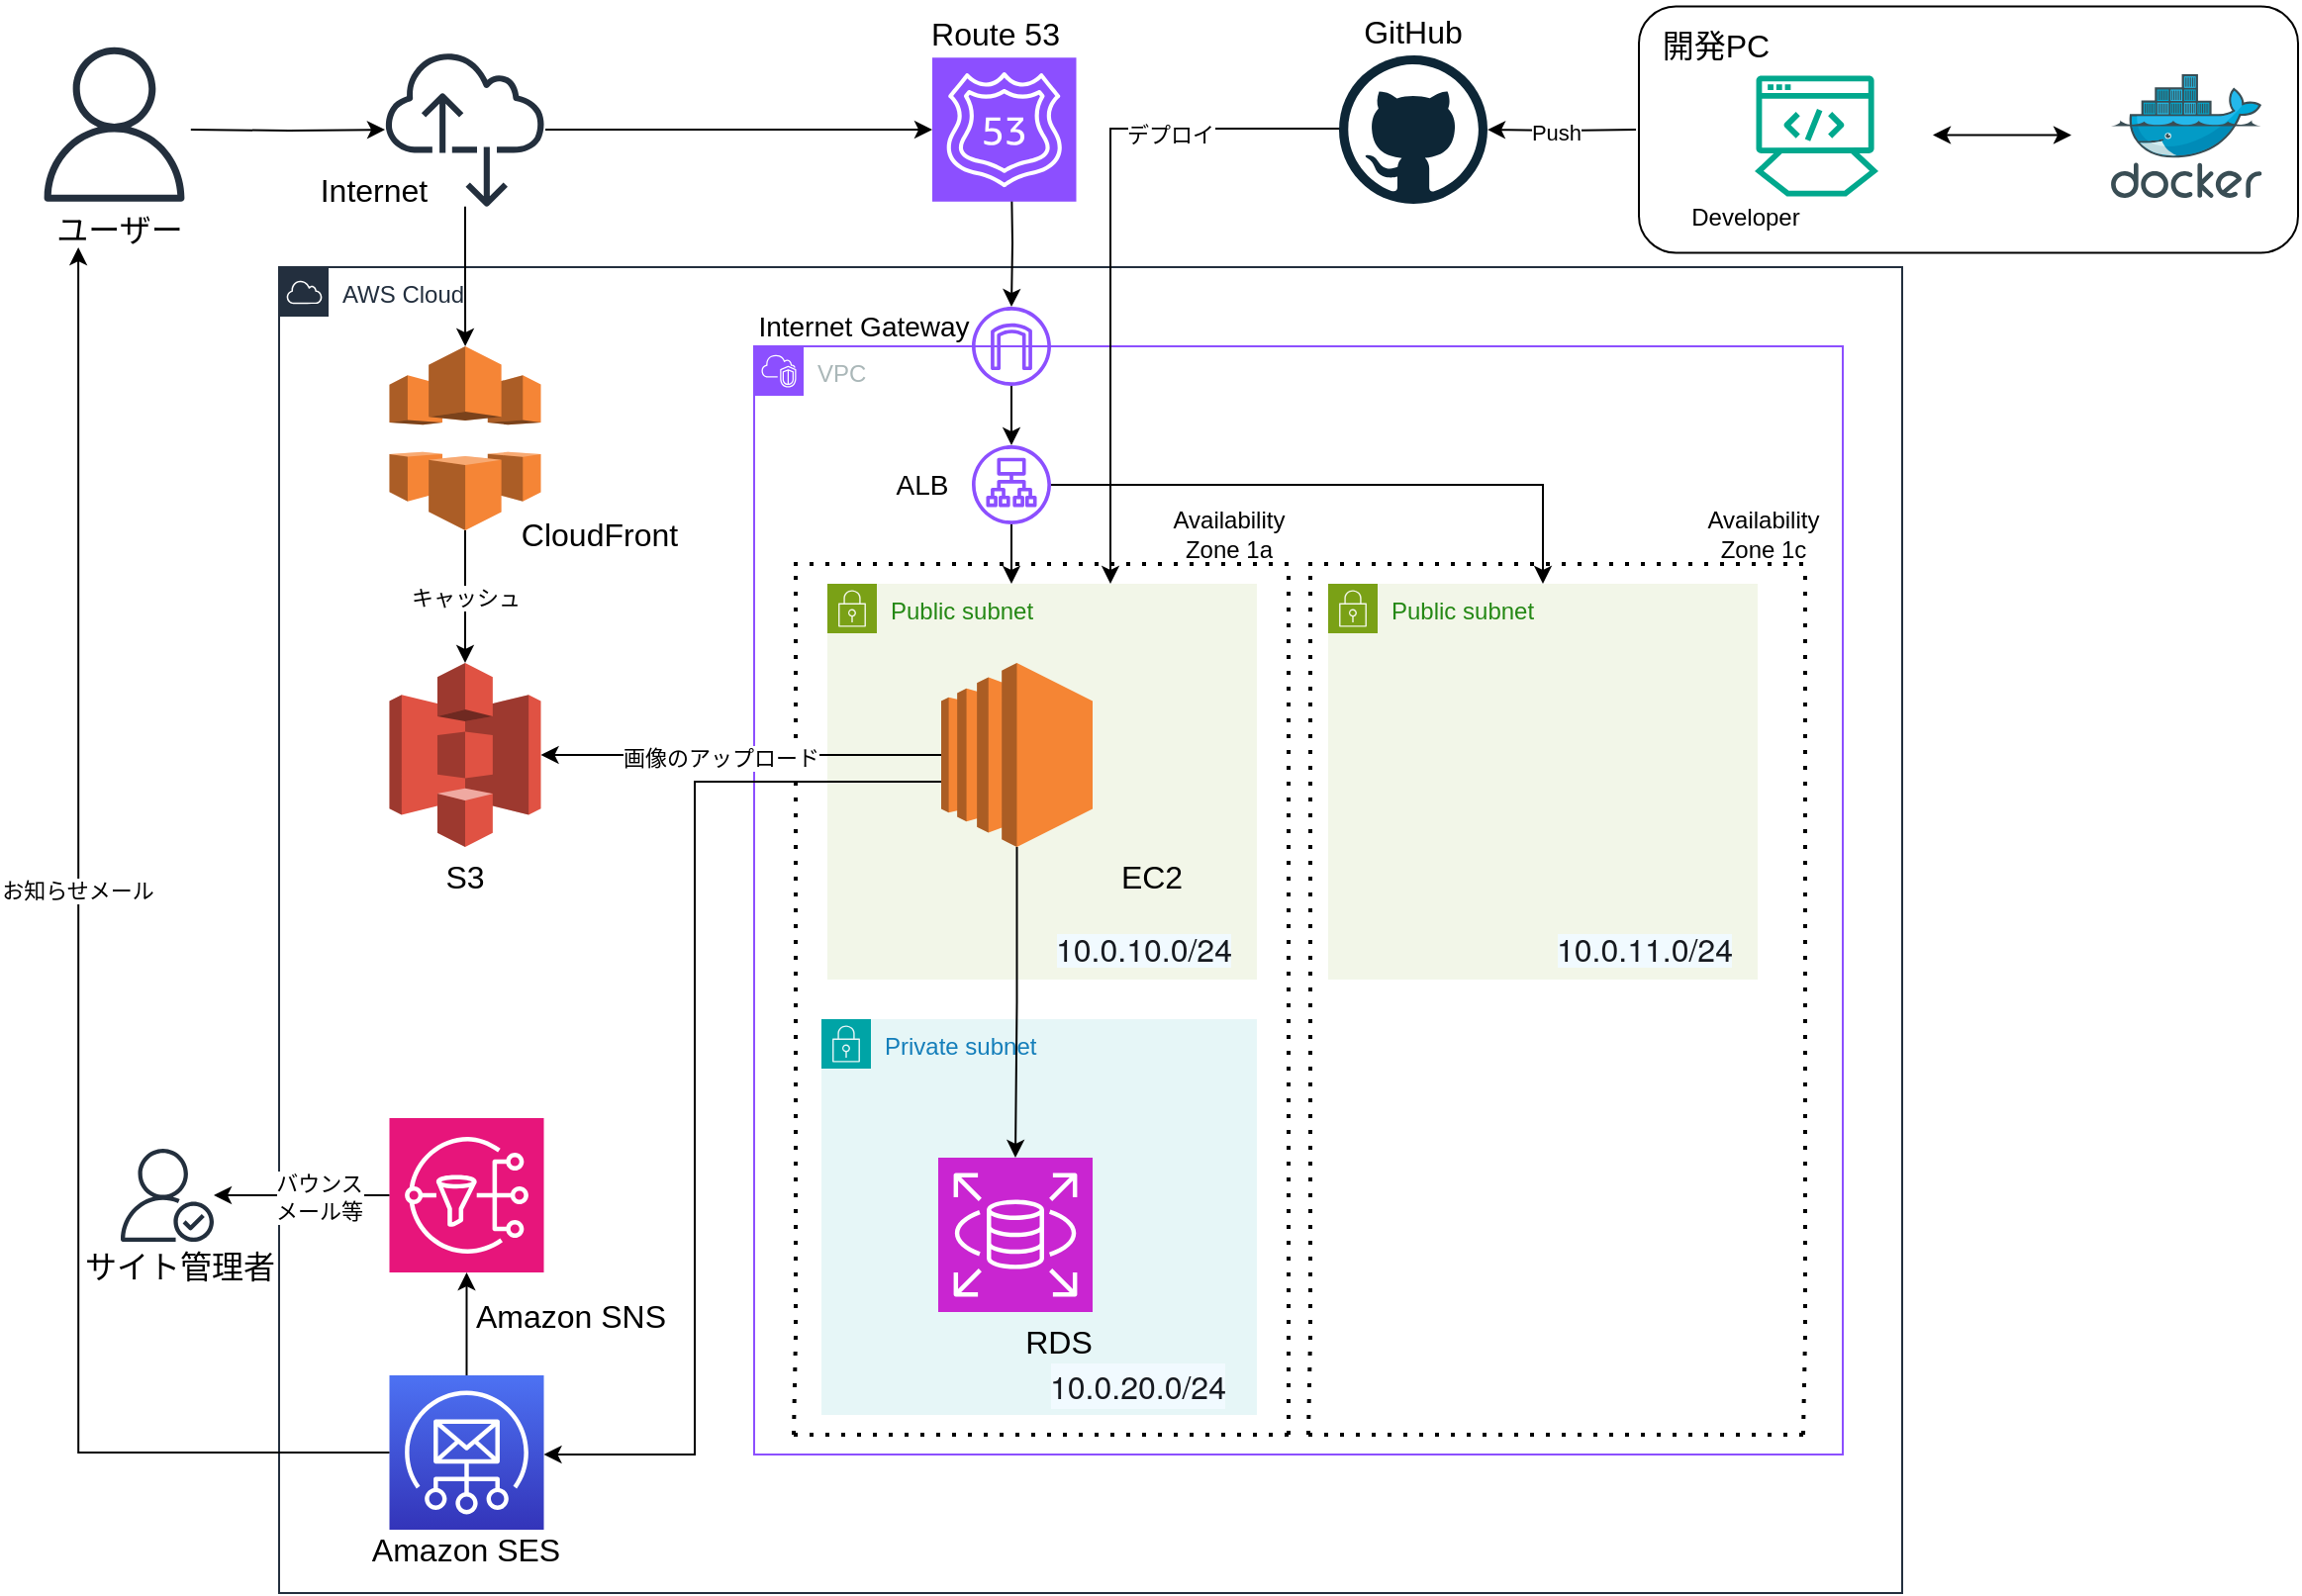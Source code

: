 <mxfile version="24.4.13" type="github">
  <diagram name="ページ1" id="szWeKx5pFOlwJt_7vksH">
    <mxGraphModel dx="1674" dy="786" grid="1" gridSize="10" guides="1" tooltips="1" connect="1" arrows="1" fold="1" page="1" pageScale="1" pageWidth="827" pageHeight="1169" math="0" shadow="0">
      <root>
        <mxCell id="0" />
        <mxCell id="1" parent="0" />
        <mxCell id="TT2iFtD28jyIN-6uqShI-1" value="AWS Cloud" style="points=[[0,0],[0.25,0],[0.5,0],[0.75,0],[1,0],[1,0.25],[1,0.5],[1,0.75],[1,1],[0.75,1],[0.5,1],[0.25,1],[0,1],[0,0.75],[0,0.5],[0,0.25]];outlineConnect=0;gradientColor=none;html=1;whiteSpace=wrap;fontSize=12;fontStyle=0;container=1;pointerEvents=0;collapsible=0;recursiveResize=0;shape=mxgraph.aws4.group;grIcon=mxgraph.aws4.group_aws_cloud;strokeColor=#232F3E;fillColor=none;verticalAlign=top;align=left;spacingLeft=30;fontColor=#232F3E;dashed=0;" parent="1" vertex="1">
          <mxGeometry x="140" y="170" width="820" height="670" as="geometry" />
        </mxCell>
        <mxCell id="TT2iFtD28jyIN-6uqShI-2" value="VPC" style="points=[[0,0],[0.25,0],[0.5,0],[0.75,0],[1,0],[1,0.25],[1,0.5],[1,0.75],[1,1],[0.75,1],[0.5,1],[0.25,1],[0,1],[0,0.75],[0,0.5],[0,0.25]];outlineConnect=0;gradientColor=none;html=1;whiteSpace=wrap;fontSize=12;fontStyle=0;container=1;pointerEvents=0;collapsible=0;recursiveResize=0;shape=mxgraph.aws4.group;grIcon=mxgraph.aws4.group_vpc2;strokeColor=#8C4FFF;fillColor=none;verticalAlign=top;align=left;spacingLeft=30;fontColor=#AAB7B8;dashed=0;" parent="TT2iFtD28jyIN-6uqShI-1" vertex="1">
          <mxGeometry x="240" y="40" width="550" height="560" as="geometry" />
        </mxCell>
        <mxCell id="TT2iFtD28jyIN-6uqShI-3" value="Public subnet" style="points=[[0,0],[0.25,0],[0.5,0],[0.75,0],[1,0],[1,0.25],[1,0.5],[1,0.75],[1,1],[0.75,1],[0.5,1],[0.25,1],[0,1],[0,0.75],[0,0.5],[0,0.25]];outlineConnect=0;gradientColor=none;html=1;whiteSpace=wrap;fontSize=12;fontStyle=0;container=1;pointerEvents=0;collapsible=0;recursiveResize=0;shape=mxgraph.aws4.group;grIcon=mxgraph.aws4.group_security_group;grStroke=0;strokeColor=#7AA116;fillColor=#F2F6E8;verticalAlign=top;align=left;spacingLeft=30;fontColor=#248814;dashed=0;" parent="TT2iFtD28jyIN-6uqShI-2" vertex="1">
          <mxGeometry x="37" y="120" width="217" height="200" as="geometry" />
        </mxCell>
        <mxCell id="TT2iFtD28jyIN-6uqShI-5" value="&lt;span style=&quot;font-size: 16px;&quot;&gt;EC2&lt;/span&gt;" style="text;html=1;align=center;verticalAlign=middle;whiteSpace=wrap;rounded=0;" parent="TT2iFtD28jyIN-6uqShI-3" vertex="1">
          <mxGeometry x="134" y="133" width="60" height="30" as="geometry" />
        </mxCell>
        <mxCell id="TT2iFtD28jyIN-6uqShI-6" value="&lt;span style=&quot;color: rgb(22, 25, 31); font-family: &amp;quot;Amazon Ember&amp;quot;, &amp;quot;Helvetica Neue&amp;quot;, Roboto, Arial, sans-serif; text-align: start; text-wrap: nowrap; background-color: rgb(241, 250, 255);&quot;&gt;&lt;font style=&quot;font-size: 16px;&quot;&gt;10.0.10.0/24&lt;/font&gt;&lt;/span&gt;" style="text;html=1;align=center;verticalAlign=middle;whiteSpace=wrap;rounded=0;" parent="TT2iFtD28jyIN-6uqShI-3" vertex="1">
          <mxGeometry x="110" y="169" width="100" height="30" as="geometry" />
        </mxCell>
        <mxCell id="_2Wj-928AClty6SUkouG-1" value="" style="outlineConnect=0;dashed=0;verticalLabelPosition=bottom;verticalAlign=top;align=center;html=1;shape=mxgraph.aws3.ec2;fillColor=#F58534;gradientColor=none;" parent="TT2iFtD28jyIN-6uqShI-3" vertex="1">
          <mxGeometry x="57.5" y="40" width="76.5" height="93" as="geometry" />
        </mxCell>
        <mxCell id="TT2iFtD28jyIN-6uqShI-7" value="Private subnet" style="points=[[0,0],[0.25,0],[0.5,0],[0.75,0],[1,0],[1,0.25],[1,0.5],[1,0.75],[1,1],[0.75,1],[0.5,1],[0.25,1],[0,1],[0,0.75],[0,0.5],[0,0.25]];outlineConnect=0;gradientColor=none;html=1;whiteSpace=wrap;fontSize=12;fontStyle=0;container=1;pointerEvents=0;collapsible=0;recursiveResize=0;shape=mxgraph.aws4.group;grIcon=mxgraph.aws4.group_security_group;grStroke=0;strokeColor=#00A4A6;fillColor=#E6F6F7;verticalAlign=top;align=left;spacingLeft=30;fontColor=#147EBA;dashed=0;" parent="TT2iFtD28jyIN-6uqShI-2" vertex="1">
          <mxGeometry x="34" y="340" width="220" height="200" as="geometry" />
        </mxCell>
        <mxCell id="TT2iFtD28jyIN-6uqShI-8" value="" style="sketch=0;points=[[0,0,0],[0.25,0,0],[0.5,0,0],[0.75,0,0],[1,0,0],[0,1,0],[0.25,1,0],[0.5,1,0],[0.75,1,0],[1,1,0],[0,0.25,0],[0,0.5,0],[0,0.75,0],[1,0.25,0],[1,0.5,0],[1,0.75,0]];outlineConnect=0;fontColor=#232F3E;fillColor=#C925D1;strokeColor=#ffffff;dashed=0;verticalLabelPosition=bottom;verticalAlign=top;align=center;html=1;fontSize=12;fontStyle=0;aspect=fixed;shape=mxgraph.aws4.resourceIcon;resIcon=mxgraph.aws4.rds;" parent="TT2iFtD28jyIN-6uqShI-7" vertex="1">
          <mxGeometry x="59" y="70" width="78" height="78" as="geometry" />
        </mxCell>
        <mxCell id="TT2iFtD28jyIN-6uqShI-9" value="&lt;span style=&quot;font-size: 16px;&quot;&gt;RDS&lt;/span&gt;" style="text;html=1;align=center;verticalAlign=middle;whiteSpace=wrap;rounded=0;" parent="TT2iFtD28jyIN-6uqShI-7" vertex="1">
          <mxGeometry x="90" y="148" width="60" height="30" as="geometry" />
        </mxCell>
        <mxCell id="TT2iFtD28jyIN-6uqShI-10" value="&lt;span style=&quot;color: rgb(22, 25, 31); font-family: &amp;quot;Amazon Ember&amp;quot;, &amp;quot;Helvetica Neue&amp;quot;, Roboto, Arial, sans-serif; font-size: 16px; text-align: start; text-wrap: nowrap; background-color: rgb(241, 250, 255);&quot;&gt;10.0.20.0/24&lt;/span&gt;" style="text;html=1;align=center;verticalAlign=middle;whiteSpace=wrap;rounded=0;" parent="TT2iFtD28jyIN-6uqShI-7" vertex="1">
          <mxGeometry x="110" y="170" width="100" height="30" as="geometry" />
        </mxCell>
        <mxCell id="SQyDNQfeGK3AQmLS2qU3-57" value="" style="endArrow=none;dashed=1;html=1;dashPattern=1 3;strokeWidth=2;rounded=0;" edge="1" parent="TT2iFtD28jyIN-6uqShI-7">
          <mxGeometry width="50" height="50" relative="1" as="geometry">
            <mxPoint x="-14" y="210" as="sourcePoint" />
            <mxPoint x="236" y="210" as="targetPoint" />
          </mxGeometry>
        </mxCell>
        <mxCell id="SQyDNQfeGK3AQmLS2qU3-4" value="Public subnet" style="points=[[0,0],[0.25,0],[0.5,0],[0.75,0],[1,0],[1,0.25],[1,0.5],[1,0.75],[1,1],[0.75,1],[0.5,1],[0.25,1],[0,1],[0,0.75],[0,0.5],[0,0.25]];outlineConnect=0;gradientColor=none;html=1;whiteSpace=wrap;fontSize=12;fontStyle=0;container=1;pointerEvents=0;collapsible=0;recursiveResize=0;shape=mxgraph.aws4.group;grIcon=mxgraph.aws4.group_security_group;grStroke=0;strokeColor=#7AA116;fillColor=#F2F6E8;verticalAlign=top;align=left;spacingLeft=30;fontColor=#248814;dashed=0;" vertex="1" parent="TT2iFtD28jyIN-6uqShI-2">
          <mxGeometry x="290" y="120" width="217" height="200" as="geometry" />
        </mxCell>
        <mxCell id="SQyDNQfeGK3AQmLS2qU3-6" value="&lt;span style=&quot;color: rgb(22, 25, 31); font-family: &amp;quot;Amazon Ember&amp;quot;, &amp;quot;Helvetica Neue&amp;quot;, Roboto, Arial, sans-serif; text-align: start; text-wrap: nowrap; background-color: rgb(241, 250, 255);&quot;&gt;&lt;font style=&quot;font-size: 16px;&quot;&gt;10.0.11.0/24&lt;/font&gt;&lt;/span&gt;" style="text;html=1;align=center;verticalAlign=middle;whiteSpace=wrap;rounded=0;" vertex="1" parent="SQyDNQfeGK3AQmLS2qU3-4">
          <mxGeometry x="110" y="169" width="100" height="30" as="geometry" />
        </mxCell>
        <mxCell id="SQyDNQfeGK3AQmLS2qU3-22" value="" style="endArrow=none;dashed=1;html=1;dashPattern=1 3;strokeWidth=2;rounded=0;" edge="1" parent="TT2iFtD28jyIN-6uqShI-2">
          <mxGeometry width="50" height="50" relative="1" as="geometry">
            <mxPoint x="270" y="550" as="sourcePoint" />
            <mxPoint x="270" y="110" as="targetPoint" />
            <Array as="points">
              <mxPoint x="270" y="500" />
            </Array>
          </mxGeometry>
        </mxCell>
        <mxCell id="SQyDNQfeGK3AQmLS2qU3-23" value="" style="edgeStyle=orthogonalEdgeStyle;rounded=0;orthogonalLoop=1;jettySize=auto;html=1;" edge="1" parent="TT2iFtD28jyIN-6uqShI-2" source="_2Wj-928AClty6SUkouG-1" target="TT2iFtD28jyIN-6uqShI-8">
          <mxGeometry relative="1" as="geometry" />
        </mxCell>
        <mxCell id="SQyDNQfeGK3AQmLS2qU3-24" value="Availability Zone 1a" style="text;html=1;align=center;verticalAlign=middle;whiteSpace=wrap;rounded=0;" vertex="1" parent="TT2iFtD28jyIN-6uqShI-2">
          <mxGeometry x="210" y="80" width="60" height="30" as="geometry" />
        </mxCell>
        <mxCell id="SQyDNQfeGK3AQmLS2qU3-25" value="Availability Zone 1c" style="text;html=1;align=center;verticalAlign=middle;whiteSpace=wrap;rounded=0;" vertex="1" parent="TT2iFtD28jyIN-6uqShI-2">
          <mxGeometry x="480" y="80" width="60" height="30" as="geometry" />
        </mxCell>
        <mxCell id="SQyDNQfeGK3AQmLS2qU3-33" value="" style="edgeStyle=orthogonalEdgeStyle;rounded=0;orthogonalLoop=1;jettySize=auto;html=1;" edge="1" parent="TT2iFtD28jyIN-6uqShI-2" source="SQyDNQfeGK3AQmLS2qU3-12">
          <mxGeometry relative="1" as="geometry">
            <mxPoint x="130" y="120" as="targetPoint" />
          </mxGeometry>
        </mxCell>
        <mxCell id="SQyDNQfeGK3AQmLS2qU3-34" value="" style="edgeStyle=orthogonalEdgeStyle;rounded=0;orthogonalLoop=1;jettySize=auto;html=1;" edge="1" parent="TT2iFtD28jyIN-6uqShI-2" source="SQyDNQfeGK3AQmLS2qU3-12" target="SQyDNQfeGK3AQmLS2qU3-4">
          <mxGeometry relative="1" as="geometry" />
        </mxCell>
        <mxCell id="SQyDNQfeGK3AQmLS2qU3-12" value="" style="sketch=0;outlineConnect=0;fontColor=#232F3E;gradientColor=none;fillColor=#8C4FFF;strokeColor=none;dashed=0;verticalLabelPosition=bottom;verticalAlign=top;align=center;html=1;fontSize=12;fontStyle=0;aspect=fixed;pointerEvents=1;shape=mxgraph.aws4.application_load_balancer;direction=east;" vertex="1" parent="TT2iFtD28jyIN-6uqShI-2">
          <mxGeometry x="110" y="50" width="40" height="40" as="geometry" />
        </mxCell>
        <mxCell id="SQyDNQfeGK3AQmLS2qU3-31" value="" style="edgeStyle=orthogonalEdgeStyle;rounded=0;orthogonalLoop=1;jettySize=auto;html=1;" edge="1" parent="TT2iFtD28jyIN-6uqShI-2" source="TT2iFtD28jyIN-6uqShI-14" target="SQyDNQfeGK3AQmLS2qU3-12">
          <mxGeometry relative="1" as="geometry" />
        </mxCell>
        <mxCell id="TT2iFtD28jyIN-6uqShI-14" value="" style="sketch=0;outlineConnect=0;fontColor=#232F3E;gradientColor=none;fillColor=#8C4FFF;strokeColor=none;dashed=0;verticalLabelPosition=bottom;verticalAlign=top;align=center;html=1;fontSize=12;fontStyle=0;aspect=fixed;pointerEvents=1;shape=mxgraph.aws4.internet_gateway;" parent="TT2iFtD28jyIN-6uqShI-2" vertex="1">
          <mxGeometry x="110" y="-20" width="40" height="40" as="geometry" />
        </mxCell>
        <mxCell id="SQyDNQfeGK3AQmLS2qU3-13" value="&lt;span style=&quot;font-size: 14px;&quot;&gt;ALB&lt;/span&gt;" style="text;html=1;align=center;verticalAlign=middle;whiteSpace=wrap;rounded=0;" vertex="1" parent="TT2iFtD28jyIN-6uqShI-2">
          <mxGeometry x="60" y="60" width="50" height="20" as="geometry" />
        </mxCell>
        <mxCell id="SQyDNQfeGK3AQmLS2qU3-55" value="" style="endArrow=none;dashed=1;html=1;dashPattern=1 3;strokeWidth=2;rounded=0;" edge="1" parent="TT2iFtD28jyIN-6uqShI-2">
          <mxGeometry width="50" height="50" relative="1" as="geometry">
            <mxPoint x="20" y="550" as="sourcePoint" />
            <mxPoint x="21" y="110" as="targetPoint" />
            <Array as="points">
              <mxPoint x="21" y="500" />
            </Array>
          </mxGeometry>
        </mxCell>
        <mxCell id="SQyDNQfeGK3AQmLS2qU3-59" value="" style="endArrow=none;dashed=1;html=1;dashPattern=1 3;strokeWidth=2;rounded=0;" edge="1" parent="TT2iFtD28jyIN-6uqShI-2">
          <mxGeometry width="50" height="50" relative="1" as="geometry">
            <mxPoint x="20" y="110" as="sourcePoint" />
            <mxPoint x="270" y="110" as="targetPoint" />
          </mxGeometry>
        </mxCell>
        <mxCell id="SQyDNQfeGK3AQmLS2qU3-60" value="" style="endArrow=none;dashed=1;html=1;dashPattern=1 3;strokeWidth=2;rounded=0;" edge="1" parent="TT2iFtD28jyIN-6uqShI-2">
          <mxGeometry width="50" height="50" relative="1" as="geometry">
            <mxPoint x="280" y="110" as="sourcePoint" />
            <mxPoint x="530" y="110" as="targetPoint" />
          </mxGeometry>
        </mxCell>
        <mxCell id="SQyDNQfeGK3AQmLS2qU3-61" value="" style="endArrow=none;dashed=1;html=1;dashPattern=1 3;strokeWidth=2;rounded=0;" edge="1" parent="TT2iFtD28jyIN-6uqShI-2">
          <mxGeometry width="50" height="50" relative="1" as="geometry">
            <mxPoint x="280" y="550" as="sourcePoint" />
            <mxPoint x="281" y="110" as="targetPoint" />
            <Array as="points">
              <mxPoint x="281" y="500" />
            </Array>
          </mxGeometry>
        </mxCell>
        <mxCell id="SQyDNQfeGK3AQmLS2qU3-62" value="" style="endArrow=none;dashed=1;html=1;dashPattern=1 3;strokeWidth=2;rounded=0;" edge="1" parent="TT2iFtD28jyIN-6uqShI-2">
          <mxGeometry width="50" height="50" relative="1" as="geometry">
            <mxPoint x="530" y="550" as="sourcePoint" />
            <mxPoint x="531" y="110" as="targetPoint" />
            <Array as="points">
              <mxPoint x="531" y="500" />
            </Array>
          </mxGeometry>
        </mxCell>
        <mxCell id="SQyDNQfeGK3AQmLS2qU3-63" value="" style="endArrow=none;dashed=1;html=1;dashPattern=1 3;strokeWidth=2;rounded=0;" edge="1" parent="TT2iFtD28jyIN-6uqShI-2">
          <mxGeometry width="50" height="50" relative="1" as="geometry">
            <mxPoint x="280" y="550" as="sourcePoint" />
            <mxPoint x="530" y="550" as="targetPoint" />
          </mxGeometry>
        </mxCell>
        <mxCell id="TT2iFtD28jyIN-6uqShI-16" value="&lt;font style=&quot;font-size: 14px;&quot;&gt;Internet Gateway&lt;/font&gt;" style="text;html=1;align=center;verticalAlign=middle;whiteSpace=wrap;rounded=0;" parent="TT2iFtD28jyIN-6uqShI-1" vertex="1">
          <mxGeometry x="230" y="20" width="131" height="20" as="geometry" />
        </mxCell>
        <mxCell id="_2Wj-928AClty6SUkouG-5" value="" style="outlineConnect=0;dashed=0;verticalLabelPosition=bottom;verticalAlign=top;align=center;html=1;shape=mxgraph.aws3.cloudfront;fillColor=#F58536;gradientColor=none;" parent="TT2iFtD28jyIN-6uqShI-1" vertex="1">
          <mxGeometry x="55.75" y="40" width="76.5" height="93" as="geometry" />
        </mxCell>
        <mxCell id="_2Wj-928AClty6SUkouG-7" value="&lt;span style=&quot;font-size: 16px;&quot;&gt;CloudFront&lt;/span&gt;" style="text;html=1;align=center;verticalAlign=middle;whiteSpace=wrap;rounded=0;" parent="TT2iFtD28jyIN-6uqShI-1" vertex="1">
          <mxGeometry x="132.25" y="120" width="60" height="30" as="geometry" />
        </mxCell>
        <mxCell id="SQyDNQfeGK3AQmLS2qU3-27" style="edgeStyle=orthogonalEdgeStyle;rounded=0;orthogonalLoop=1;jettySize=auto;html=1;" edge="1" parent="TT2iFtD28jyIN-6uqShI-1" target="TT2iFtD28jyIN-6uqShI-14">
          <mxGeometry relative="1" as="geometry">
            <mxPoint x="370" y="-45.5" as="sourcePoint" />
          </mxGeometry>
        </mxCell>
        <mxCell id="_2Wj-928AClty6SUkouG-4" value="" style="outlineConnect=0;dashed=0;verticalLabelPosition=bottom;verticalAlign=top;align=center;html=1;shape=mxgraph.aws3.s3;fillColor=#E05243;gradientColor=none;" parent="TT2iFtD28jyIN-6uqShI-1" vertex="1">
          <mxGeometry x="55.75" y="200" width="76.5" height="93" as="geometry" />
        </mxCell>
        <mxCell id="_2Wj-928AClty6SUkouG-22" value="" style="edgeStyle=orthogonalEdgeStyle;rounded=0;orthogonalLoop=1;jettySize=auto;html=1;" parent="TT2iFtD28jyIN-6uqShI-1" source="_2Wj-928AClty6SUkouG-5" target="_2Wj-928AClty6SUkouG-4" edge="1">
          <mxGeometry relative="1" as="geometry" />
        </mxCell>
        <mxCell id="_2Wj-928AClty6SUkouG-24" value="キャッシュ" style="edgeLabel;html=1;align=center;verticalAlign=middle;resizable=0;points=[];" parent="_2Wj-928AClty6SUkouG-22" vertex="1" connectable="0">
          <mxGeometry x="0.012" relative="1" as="geometry">
            <mxPoint as="offset" />
          </mxGeometry>
        </mxCell>
        <mxCell id="SQyDNQfeGK3AQmLS2qU3-35" style="edgeStyle=orthogonalEdgeStyle;rounded=0;orthogonalLoop=1;jettySize=auto;html=1;" edge="1" parent="TT2iFtD28jyIN-6uqShI-1" source="_2Wj-928AClty6SUkouG-1" target="_2Wj-928AClty6SUkouG-4">
          <mxGeometry relative="1" as="geometry" />
        </mxCell>
        <mxCell id="SQyDNQfeGK3AQmLS2qU3-36" value="画像のアップロード" style="edgeLabel;html=1;align=center;verticalAlign=middle;resizable=0;points=[];" vertex="1" connectable="0" parent="SQyDNQfeGK3AQmLS2qU3-35">
          <mxGeometry x="0.113" y="1" relative="1" as="geometry">
            <mxPoint x="1" as="offset" />
          </mxGeometry>
        </mxCell>
        <mxCell id="SQyDNQfeGK3AQmLS2qU3-44" value="" style="edgeStyle=orthogonalEdgeStyle;rounded=0;orthogonalLoop=1;jettySize=auto;html=1;" edge="1" parent="TT2iFtD28jyIN-6uqShI-1" source="SQyDNQfeGK3AQmLS2qU3-37" target="SQyDNQfeGK3AQmLS2qU3-43">
          <mxGeometry relative="1" as="geometry" />
        </mxCell>
        <mxCell id="SQyDNQfeGK3AQmLS2qU3-37" value="" style="sketch=0;points=[[0,0,0],[0.25,0,0],[0.5,0,0],[0.75,0,0],[1,0,0],[0,1,0],[0.25,1,0],[0.5,1,0],[0.75,1,0],[1,1,0],[0,0.25,0],[0,0.5,0],[0,0.75,0],[1,0.25,0],[1,0.5,0],[1,0.75,0]];outlineConnect=0;fontColor=#232F3E;gradientColor=#4D72F3;gradientDirection=north;fillColor=#3334B9;strokeColor=#ffffff;dashed=0;verticalLabelPosition=bottom;verticalAlign=top;align=center;html=1;fontSize=12;fontStyle=0;aspect=fixed;shape=mxgraph.aws4.resourceIcon;resIcon=mxgraph.aws4.simple_email_service;" vertex="1" parent="TT2iFtD28jyIN-6uqShI-1">
          <mxGeometry x="55.75" y="560" width="78" height="78" as="geometry" />
        </mxCell>
        <mxCell id="SQyDNQfeGK3AQmLS2qU3-38" style="edgeStyle=orthogonalEdgeStyle;rounded=0;orthogonalLoop=1;jettySize=auto;html=1;" edge="1" parent="TT2iFtD28jyIN-6uqShI-1" source="_2Wj-928AClty6SUkouG-1" target="SQyDNQfeGK3AQmLS2qU3-37">
          <mxGeometry relative="1" as="geometry">
            <Array as="points">
              <mxPoint x="210" y="260" />
              <mxPoint x="210" y="600" />
            </Array>
          </mxGeometry>
        </mxCell>
        <mxCell id="_2Wj-928AClty6SUkouG-8" value="&lt;span style=&quot;font-size: 16px;&quot;&gt;S3&lt;/span&gt;" style="text;html=1;align=center;verticalAlign=middle;whiteSpace=wrap;rounded=0;" parent="TT2iFtD28jyIN-6uqShI-1" vertex="1">
          <mxGeometry x="64" y="293" width="60" height="30" as="geometry" />
        </mxCell>
        <mxCell id="SQyDNQfeGK3AQmLS2qU3-39" value="&lt;span style=&quot;font-size: 16px;&quot;&gt;Amazon SES&lt;/span&gt;" style="text;html=1;align=center;verticalAlign=middle;whiteSpace=wrap;rounded=0;" vertex="1" parent="TT2iFtD28jyIN-6uqShI-1">
          <mxGeometry x="26.5" y="638" width="135" height="20" as="geometry" />
        </mxCell>
        <mxCell id="SQyDNQfeGK3AQmLS2qU3-43" value="" style="sketch=0;points=[[0,0,0],[0.25,0,0],[0.5,0,0],[0.75,0,0],[1,0,0],[0,1,0],[0.25,1,0],[0.5,1,0],[0.75,1,0],[1,1,0],[0,0.25,0],[0,0.5,0],[0,0.75,0],[1,0.25,0],[1,0.5,0],[1,0.75,0]];outlineConnect=0;fontColor=#232F3E;fillColor=#E7157B;strokeColor=#ffffff;dashed=0;verticalLabelPosition=bottom;verticalAlign=top;align=center;html=1;fontSize=12;fontStyle=0;aspect=fixed;shape=mxgraph.aws4.resourceIcon;resIcon=mxgraph.aws4.sns;" vertex="1" parent="TT2iFtD28jyIN-6uqShI-1">
          <mxGeometry x="55.75" y="430" width="78" height="78" as="geometry" />
        </mxCell>
        <mxCell id="SQyDNQfeGK3AQmLS2qU3-45" value="&lt;span style=&quot;font-size: 16px;&quot;&gt;Amazon SN&lt;/span&gt;&lt;span style=&quot;font-size: 16px; background-color: initial;&quot;&gt;S&lt;/span&gt;" style="text;html=1;align=center;verticalAlign=middle;whiteSpace=wrap;rounded=0;" vertex="1" parent="TT2iFtD28jyIN-6uqShI-1">
          <mxGeometry x="80" y="520" width="135" height="20" as="geometry" />
        </mxCell>
        <mxCell id="_2Wj-928AClty6SUkouG-12" value="" style="edgeStyle=orthogonalEdgeStyle;rounded=0;orthogonalLoop=1;jettySize=auto;html=1;" parent="1" source="TT2iFtD28jyIN-6uqShI-18" target="_2Wj-928AClty6SUkouG-5" edge="1">
          <mxGeometry relative="1" as="geometry" />
        </mxCell>
        <mxCell id="TT2iFtD28jyIN-6uqShI-18" value="" style="sketch=0;outlineConnect=0;fontColor=#232F3E;gradientColor=none;fillColor=#232F3D;strokeColor=none;dashed=0;verticalLabelPosition=bottom;verticalAlign=top;align=center;html=1;fontSize=12;fontStyle=0;aspect=fixed;pointerEvents=1;shape=mxgraph.aws4.internet_alt2;" parent="1" vertex="1">
          <mxGeometry x="193.5" y="60" width="81" height="81" as="geometry" />
        </mxCell>
        <mxCell id="TT2iFtD28jyIN-6uqShI-19" style="edgeStyle=orthogonalEdgeStyle;rounded=0;orthogonalLoop=1;jettySize=auto;html=1;" parent="1" target="TT2iFtD28jyIN-6uqShI-18" edge="1">
          <mxGeometry relative="1" as="geometry">
            <mxPoint x="95.415" y="100.5" as="sourcePoint" />
          </mxGeometry>
        </mxCell>
        <mxCell id="TT2iFtD28jyIN-6uqShI-21" value="&lt;span style=&quot;font-size: 16px;&quot;&gt;ユーザー&lt;/span&gt;" style="text;html=1;align=center;verticalAlign=middle;whiteSpace=wrap;rounded=0;" parent="1" vertex="1">
          <mxGeometry x="17.75" y="141" width="83.25" height="19" as="geometry" />
        </mxCell>
        <mxCell id="TT2iFtD28jyIN-6uqShI-22" value="&lt;span style=&quot;font-size: 16px;&quot;&gt;Internet&lt;/span&gt;" style="text;html=1;align=center;verticalAlign=middle;whiteSpace=wrap;rounded=0;" parent="1" vertex="1">
          <mxGeometry x="157.75" y="115.75" width="60" height="30" as="geometry" />
        </mxCell>
        <mxCell id="TT2iFtD28jyIN-6uqShI-51" style="edgeStyle=orthogonalEdgeStyle;rounded=0;orthogonalLoop=1;jettySize=auto;html=1;exitX=0;exitY=0.5;exitDx=0;exitDy=0;" parent="1" target="TT2iFtD28jyIN-6uqShI-50" edge="1">
          <mxGeometry relative="1" as="geometry">
            <mxPoint x="825.5" y="100.5" as="sourcePoint" />
          </mxGeometry>
        </mxCell>
        <mxCell id="SQyDNQfeGK3AQmLS2qU3-65" value="Push" style="edgeLabel;html=1;align=center;verticalAlign=middle;resizable=0;points=[];" vertex="1" connectable="0" parent="TT2iFtD28jyIN-6uqShI-51">
          <mxGeometry x="-0.007" y="2" relative="1" as="geometry">
            <mxPoint x="-1" y="1" as="offset" />
          </mxGeometry>
        </mxCell>
        <mxCell id="TT2iFtD28jyIN-6uqShI-39" value="" style="rounded=1;whiteSpace=wrap;html=1;" parent="1" vertex="1">
          <mxGeometry x="827" y="38.25" width="333" height="124.5" as="geometry" />
        </mxCell>
        <mxCell id="TT2iFtD28jyIN-6uqShI-42" value="&lt;font style=&quot;font-size: 16px;&quot;&gt;開発PC&lt;/font&gt;" style="text;html=1;align=center;verticalAlign=middle;whiteSpace=wrap;rounded=0;" parent="1" vertex="1">
          <mxGeometry x="835.5" y="42.5" width="60" height="30" as="geometry" />
        </mxCell>
        <mxCell id="TT2iFtD28jyIN-6uqShI-44" value="" style="image;sketch=0;aspect=fixed;html=1;points=[];align=center;fontSize=12;image=img/lib/mscae/Docker.svg;" parent="1" vertex="1">
          <mxGeometry x="1065.5" y="72.5" width="76.22" height="62.5" as="geometry" />
        </mxCell>
        <mxCell id="TT2iFtD28jyIN-6uqShI-45" value="" style="sketch=0;outlineConnect=0;fontColor=#232F3E;gradientColor=none;fillColor=#01A88D;strokeColor=none;dashed=0;verticalLabelPosition=bottom;verticalAlign=top;align=center;html=1;fontSize=12;fontStyle=0;aspect=fixed;shape=mxgraph.aws4.mainframe_modernization_developer;" parent="1" vertex="1">
          <mxGeometry x="885.5" y="72.5" width="62.5" height="62.5" as="geometry" />
        </mxCell>
        <mxCell id="TT2iFtD28jyIN-6uqShI-46" value="Developer" style="text;html=1;align=center;verticalAlign=middle;whiteSpace=wrap;rounded=0;" parent="1" vertex="1">
          <mxGeometry x="835.5" y="130" width="89.5" height="30" as="geometry" />
        </mxCell>
        <mxCell id="TT2iFtD28jyIN-6uqShI-53" style="edgeStyle=orthogonalEdgeStyle;rounded=0;orthogonalLoop=1;jettySize=auto;html=1;" parent="1" edge="1" target="TT2iFtD28jyIN-6uqShI-3">
          <mxGeometry relative="1" as="geometry">
            <mxPoint x="687.5" y="100" as="sourcePoint" />
            <mxPoint x="538" y="160" as="targetPoint" />
            <Array as="points">
              <mxPoint x="560" y="100" />
            </Array>
          </mxGeometry>
        </mxCell>
        <mxCell id="_2Wj-928AClty6SUkouG-25" value="デプロイ" style="edgeLabel;html=1;align=center;verticalAlign=middle;resizable=0;points=[];" parent="TT2iFtD28jyIN-6uqShI-53" vertex="1" connectable="0">
          <mxGeometry x="-0.114" y="-2" relative="1" as="geometry">
            <mxPoint x="32" y="-28" as="offset" />
          </mxGeometry>
        </mxCell>
        <mxCell id="TT2iFtD28jyIN-6uqShI-50" value="" style="dashed=0;outlineConnect=0;html=1;align=center;labelPosition=center;verticalLabelPosition=bottom;verticalAlign=top;shape=mxgraph.weblogos.github" parent="1" vertex="1">
          <mxGeometry x="675.5" y="63" width="75" height="75" as="geometry" />
        </mxCell>
        <mxCell id="TT2iFtD28jyIN-6uqShI-54" value="&lt;font style=&quot;font-size: 16px;&quot;&gt;GitHub&lt;/font&gt;" style="text;html=1;align=center;verticalAlign=middle;whiteSpace=wrap;rounded=0;" parent="1" vertex="1">
          <mxGeometry x="683" y="35.5" width="60" height="30" as="geometry" />
        </mxCell>
        <mxCell id="TT2iFtD28jyIN-6uqShI-83" value="" style="endArrow=classic;startArrow=classic;html=1;rounded=0;" parent="1" edge="1">
          <mxGeometry width="50" height="50" relative="1" as="geometry">
            <mxPoint x="975.5" y="103.25" as="sourcePoint" />
            <mxPoint x="1045.5" y="103.25" as="targetPoint" />
          </mxGeometry>
        </mxCell>
        <mxCell id="SQyDNQfeGK3AQmLS2qU3-29" value="" style="edgeStyle=orthogonalEdgeStyle;rounded=0;orthogonalLoop=1;jettySize=auto;html=1;" edge="1" parent="1" source="TT2iFtD28jyIN-6uqShI-18" target="SQyDNQfeGK3AQmLS2qU3-28">
          <mxGeometry relative="1" as="geometry">
            <mxPoint x="275" y="101" as="sourcePoint" />
            <mxPoint x="531" y="160" as="targetPoint" />
          </mxGeometry>
        </mxCell>
        <mxCell id="SQyDNQfeGK3AQmLS2qU3-28" value="" style="sketch=0;points=[[0,0,0],[0.25,0,0],[0.5,0,0],[0.75,0,0],[1,0,0],[0,1,0],[0.25,1,0],[0.5,1,0],[0.75,1,0],[1,1,0],[0,0.25,0],[0,0.5,0],[0,0.75,0],[1,0.25,0],[1,0.5,0],[1,0.75,0]];outlineConnect=0;fontColor=#232F3E;fillColor=#8C4FFF;strokeColor=#ffffff;dashed=0;verticalLabelPosition=bottom;verticalAlign=top;align=center;html=1;fontSize=12;fontStyle=0;aspect=fixed;shape=mxgraph.aws4.resourceIcon;resIcon=mxgraph.aws4.route_53;" vertex="1" parent="1">
          <mxGeometry x="470" y="64.13" width="72.75" height="72.75" as="geometry" />
        </mxCell>
        <mxCell id="SQyDNQfeGK3AQmLS2qU3-46" value="" style="sketch=0;outlineConnect=0;fontColor=#232F3E;gradientColor=none;fillColor=#232F3D;strokeColor=none;dashed=0;verticalLabelPosition=bottom;verticalAlign=top;align=center;html=1;fontSize=12;fontStyle=0;aspect=fixed;pointerEvents=1;shape=mxgraph.aws4.authenticated_user;" vertex="1" parent="1">
          <mxGeometry x="60" y="615.5" width="47" height="47" as="geometry" />
        </mxCell>
        <mxCell id="SQyDNQfeGK3AQmLS2qU3-47" value="" style="edgeStyle=orthogonalEdgeStyle;rounded=0;orthogonalLoop=1;jettySize=auto;html=1;" edge="1" parent="1" source="SQyDNQfeGK3AQmLS2qU3-43" target="SQyDNQfeGK3AQmLS2qU3-46">
          <mxGeometry relative="1" as="geometry" />
        </mxCell>
        <mxCell id="SQyDNQfeGK3AQmLS2qU3-50" value="バウンス&lt;div&gt;メール等&lt;/div&gt;" style="edgeLabel;html=1;align=center;verticalAlign=middle;resizable=0;points=[];" vertex="1" connectable="0" parent="SQyDNQfeGK3AQmLS2qU3-47">
          <mxGeometry x="-0.194" y="1" relative="1" as="geometry">
            <mxPoint as="offset" />
          </mxGeometry>
        </mxCell>
        <mxCell id="SQyDNQfeGK3AQmLS2qU3-48" style="edgeStyle=orthogonalEdgeStyle;rounded=0;orthogonalLoop=1;jettySize=auto;html=1;entryX=0.25;entryY=1;entryDx=0;entryDy=0;" edge="1" parent="1" source="SQyDNQfeGK3AQmLS2qU3-37" target="TT2iFtD28jyIN-6uqShI-21">
          <mxGeometry relative="1" as="geometry" />
        </mxCell>
        <mxCell id="SQyDNQfeGK3AQmLS2qU3-49" value="お知らせメール" style="edgeLabel;html=1;align=center;verticalAlign=middle;resizable=0;points=[];" vertex="1" connectable="0" parent="SQyDNQfeGK3AQmLS2qU3-48">
          <mxGeometry x="0.151" y="1" relative="1" as="geometry">
            <mxPoint as="offset" />
          </mxGeometry>
        </mxCell>
        <mxCell id="SQyDNQfeGK3AQmLS2qU3-51" value="&lt;span style=&quot;font-size: 16px;&quot;&gt;サイト管理者&lt;/span&gt;" style="text;html=1;align=center;verticalAlign=middle;whiteSpace=wrap;rounded=0;" vertex="1" parent="1">
          <mxGeometry x="40" y="670" width="100" height="10" as="geometry" />
        </mxCell>
        <mxCell id="SQyDNQfeGK3AQmLS2qU3-52" value="" style="sketch=0;outlineConnect=0;fontColor=#232F3E;gradientColor=none;fillColor=#232F3D;strokeColor=none;dashed=0;verticalLabelPosition=bottom;verticalAlign=top;align=center;html=1;fontSize=12;fontStyle=0;aspect=fixed;pointerEvents=1;shape=mxgraph.aws4.user;" vertex="1" parent="1">
          <mxGeometry x="17.75" y="58.88" width="78" height="78" as="geometry" />
        </mxCell>
        <mxCell id="SQyDNQfeGK3AQmLS2qU3-54" value="&lt;span style=&quot;font-size: 16px;&quot;&gt;Route 53&lt;/span&gt;" style="text;html=1;align=center;verticalAlign=middle;whiteSpace=wrap;rounded=0;" vertex="1" parent="1">
          <mxGeometry x="450" y="42.5" width="103.62" height="18.25" as="geometry" />
        </mxCell>
      </root>
    </mxGraphModel>
  </diagram>
</mxfile>

